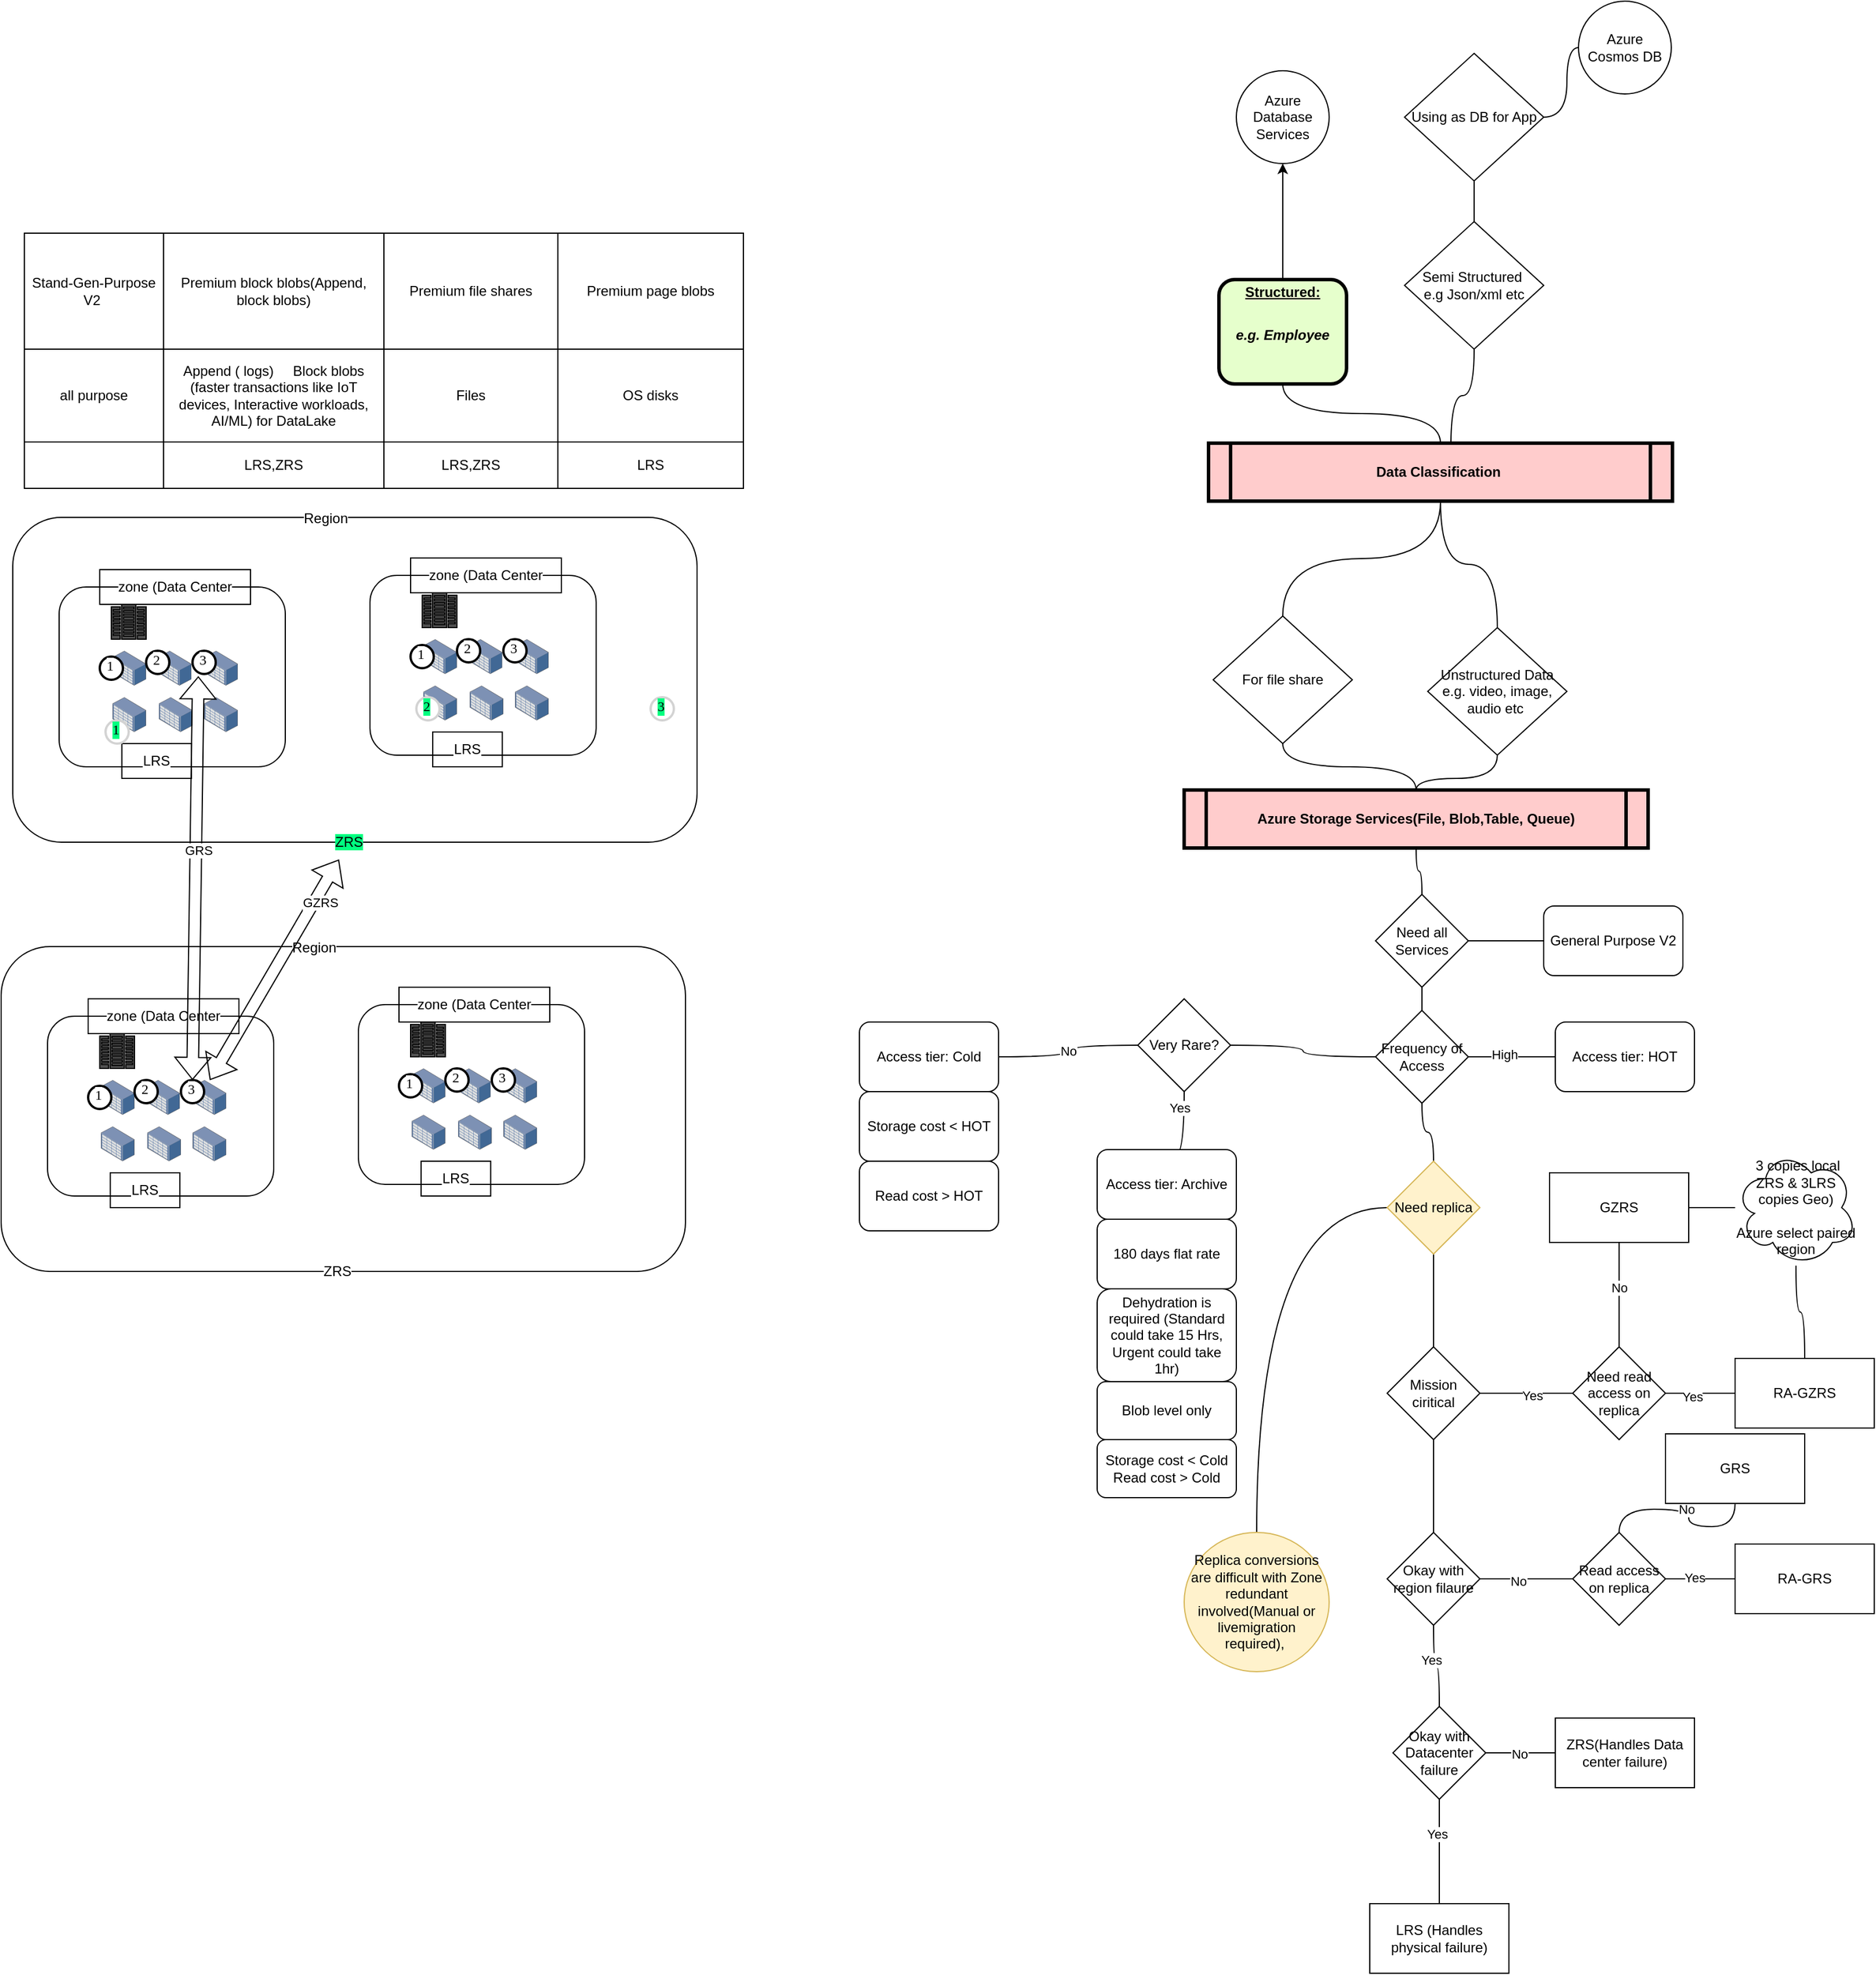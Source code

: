 <mxfile version="15.6.6" type="github">
  <diagram id="YeTUdYXXPMcRXUDbyK64" name="Page-2">
    <mxGraphModel dx="2427" dy="1023" grid="1" gridSize="10" guides="1" tooltips="1" connect="1" arrows="1" fold="1" page="1" pageScale="1" pageWidth="850" pageHeight="1100" math="0" shadow="0">
      <root>
        <mxCell id="nN8oMPatg5mXwB2y5cyt-0" />
        <mxCell id="nN8oMPatg5mXwB2y5cyt-1" parent="nN8oMPatg5mXwB2y5cyt-0" />
        <mxCell id="l7R3jv_P6RAJwrG39Aa6-10" value="" style="edgeStyle=orthogonalEdgeStyle;curved=1;rounded=0;orthogonalLoop=1;jettySize=auto;html=1;endArrow=none;endFill=0;" parent="nN8oMPatg5mXwB2y5cyt-1" source="rxZO3KuN35QzNqF-diJu-0" target="l7R3jv_P6RAJwrG39Aa6-9" edge="1">
          <mxGeometry relative="1" as="geometry" />
        </mxCell>
        <mxCell id="rxZO3KuN35QzNqF-diJu-0" value="Data Classification " style="shape=process;whiteSpace=wrap;align=center;verticalAlign=middle;size=0.048;fontStyle=1;strokeWidth=3;fillColor=#FFCCCC" parent="nN8oMPatg5mXwB2y5cyt-1" vertex="1">
          <mxGeometry x="201.0" y="391" width="400" height="50" as="geometry" />
        </mxCell>
        <mxCell id="l7R3jv_P6RAJwrG39Aa6-1" value="" style="edgeStyle=orthogonalEdgeStyle;rounded=0;orthogonalLoop=1;jettySize=auto;html=1;" parent="nN8oMPatg5mXwB2y5cyt-1" source="sPwm4XJ7TpzpmqWu_z0T-0" target="l7R3jv_P6RAJwrG39Aa6-0" edge="1">
          <mxGeometry relative="1" as="geometry" />
        </mxCell>
        <mxCell id="l7R3jv_P6RAJwrG39Aa6-2" value="" style="edgeStyle=orthogonalEdgeStyle;rounded=0;orthogonalLoop=1;jettySize=auto;html=1;endArrow=none;endFill=0;curved=1;" parent="nN8oMPatg5mXwB2y5cyt-1" source="sPwm4XJ7TpzpmqWu_z0T-0" target="rxZO3KuN35QzNqF-diJu-0" edge="1">
          <mxGeometry relative="1" as="geometry" />
        </mxCell>
        <mxCell id="sPwm4XJ7TpzpmqWu_z0T-0" value="&lt;p style=&quot;margin: 0px ; margin-top: 4px ; text-align: center ; text-decoration: underline&quot;&gt;Structured:&lt;/p&gt;&lt;p style=&quot;margin: 0px ; margin-top: 4px ; text-align: center ; text-decoration: underline&quot;&gt;&lt;br&gt;&lt;/p&gt;&lt;p style=&quot;margin: 4px 0px 0px ; text-align: center&quot;&gt;&lt;i&gt;e.g. Employee&lt;/i&gt;&lt;/p&gt;" style="verticalAlign=middle;align=center;overflow=fill;fontSize=12;fontFamily=Helvetica;html=1;rounded=1;fontStyle=1;strokeWidth=3;fillColor=#E6FFCC" parent="nN8oMPatg5mXwB2y5cyt-1" vertex="1">
          <mxGeometry x="210.0" y="250" width="110" height="90" as="geometry" />
        </mxCell>
        <mxCell id="l7R3jv_P6RAJwrG39Aa6-0" value="Azure Database Services" style="ellipse;whiteSpace=wrap;html=1;aspect=fixed;" parent="nN8oMPatg5mXwB2y5cyt-1" vertex="1">
          <mxGeometry x="225" y="70" width="80" height="80" as="geometry" />
        </mxCell>
        <mxCell id="l7R3jv_P6RAJwrG39Aa6-7" value="" style="edgeStyle=orthogonalEdgeStyle;rounded=0;orthogonalLoop=1;jettySize=auto;html=1;endArrow=none;endFill=0;curved=1;" parent="nN8oMPatg5mXwB2y5cyt-1" source="l7R3jv_P6RAJwrG39Aa6-3" target="l7R3jv_P6RAJwrG39Aa6-5" edge="1">
          <mxGeometry relative="1" as="geometry" />
        </mxCell>
        <mxCell id="l7R3jv_P6RAJwrG39Aa6-3" value="Semi Structured&amp;nbsp;&lt;br&gt;e.g Json/xml etc" style="rhombus;whiteSpace=wrap;html=1;" parent="nN8oMPatg5mXwB2y5cyt-1" vertex="1">
          <mxGeometry x="370" y="200" width="120" height="110" as="geometry" />
        </mxCell>
        <mxCell id="l7R3jv_P6RAJwrG39Aa6-4" value="" style="edgeStyle=orthogonalEdgeStyle;rounded=0;orthogonalLoop=1;jettySize=auto;html=1;endArrow=none;endFill=0;curved=1;" parent="nN8oMPatg5mXwB2y5cyt-1" source="l7R3jv_P6RAJwrG39Aa6-3" edge="1">
          <mxGeometry relative="1" as="geometry">
            <mxPoint x="275" y="350" as="sourcePoint" />
            <mxPoint x="410" y="390" as="targetPoint" />
          </mxGeometry>
        </mxCell>
        <mxCell id="l7R3jv_P6RAJwrG39Aa6-8" value="" style="edgeStyle=orthogonalEdgeStyle;curved=1;rounded=0;orthogonalLoop=1;jettySize=auto;html=1;endArrow=none;endFill=0;" parent="nN8oMPatg5mXwB2y5cyt-1" source="l7R3jv_P6RAJwrG39Aa6-5" target="l7R3jv_P6RAJwrG39Aa6-6" edge="1">
          <mxGeometry relative="1" as="geometry" />
        </mxCell>
        <mxCell id="l7R3jv_P6RAJwrG39Aa6-5" value="Using as DB for App" style="rhombus;whiteSpace=wrap;html=1;" parent="nN8oMPatg5mXwB2y5cyt-1" vertex="1">
          <mxGeometry x="370" y="55" width="120" height="110" as="geometry" />
        </mxCell>
        <mxCell id="l7R3jv_P6RAJwrG39Aa6-6" value="Azure Cosmos DB" style="ellipse;whiteSpace=wrap;html=1;aspect=fixed;" parent="nN8oMPatg5mXwB2y5cyt-1" vertex="1">
          <mxGeometry x="520" y="10" width="80" height="80" as="geometry" />
        </mxCell>
        <mxCell id="l7R3jv_P6RAJwrG39Aa6-14" value="" style="edgeStyle=orthogonalEdgeStyle;curved=1;rounded=0;orthogonalLoop=1;jettySize=auto;html=1;endArrow=none;endFill=0;" parent="nN8oMPatg5mXwB2y5cyt-1" source="l7R3jv_P6RAJwrG39Aa6-9" target="l7R3jv_P6RAJwrG39Aa6-13" edge="1">
          <mxGeometry relative="1" as="geometry" />
        </mxCell>
        <mxCell id="l7R3jv_P6RAJwrG39Aa6-9" value="For file share" style="rhombus;whiteSpace=wrap;html=1;" parent="nN8oMPatg5mXwB2y5cyt-1" vertex="1">
          <mxGeometry x="205" y="540" width="120" height="110" as="geometry" />
        </mxCell>
        <mxCell id="l7R3jv_P6RAJwrG39Aa6-11" value="" style="edgeStyle=orthogonalEdgeStyle;curved=1;rounded=0;orthogonalLoop=1;jettySize=auto;html=1;endArrow=none;endFill=0;exitX=0.5;exitY=1;exitDx=0;exitDy=0;" parent="nN8oMPatg5mXwB2y5cyt-1" source="rxZO3KuN35QzNqF-diJu-0" target="l7R3jv_P6RAJwrG39Aa6-12" edge="1">
          <mxGeometry relative="1" as="geometry">
            <mxPoint x="586" y="451" as="sourcePoint" />
          </mxGeometry>
        </mxCell>
        <mxCell id="l7R3jv_P6RAJwrG39Aa6-15" value="" style="edgeStyle=orthogonalEdgeStyle;curved=1;rounded=0;orthogonalLoop=1;jettySize=auto;html=1;endArrow=none;endFill=0;" parent="nN8oMPatg5mXwB2y5cyt-1" source="l7R3jv_P6RAJwrG39Aa6-12" target="l7R3jv_P6RAJwrG39Aa6-13" edge="1">
          <mxGeometry relative="1" as="geometry" />
        </mxCell>
        <mxCell id="l7R3jv_P6RAJwrG39Aa6-12" value="Unstructured Data&lt;br&gt;e.g. video, image, audio etc&amp;nbsp;" style="rhombus;whiteSpace=wrap;html=1;" parent="nN8oMPatg5mXwB2y5cyt-1" vertex="1">
          <mxGeometry x="390" y="550" width="120" height="110" as="geometry" />
        </mxCell>
        <mxCell id="l7R3jv_P6RAJwrG39Aa6-35" value="" style="edgeStyle=orthogonalEdgeStyle;curved=1;rounded=0;orthogonalLoop=1;jettySize=auto;html=1;endArrow=none;endFill=0;" parent="nN8oMPatg5mXwB2y5cyt-1" source="l7R3jv_P6RAJwrG39Aa6-13" target="l7R3jv_P6RAJwrG39Aa6-16" edge="1">
          <mxGeometry relative="1" as="geometry" />
        </mxCell>
        <mxCell id="l7R3jv_P6RAJwrG39Aa6-13" value="Azure Storage Services(File, Blob,Table, Queue)" style="shape=process;whiteSpace=wrap;align=center;verticalAlign=middle;size=0.048;fontStyle=1;strokeWidth=3;fillColor=#FFCCCC" parent="nN8oMPatg5mXwB2y5cyt-1" vertex="1">
          <mxGeometry x="180.0" y="690" width="400" height="50" as="geometry" />
        </mxCell>
        <mxCell id="l7R3jv_P6RAJwrG39Aa6-36" value="" style="edgeStyle=orthogonalEdgeStyle;curved=1;rounded=0;orthogonalLoop=1;jettySize=auto;html=1;endArrow=none;endFill=0;" parent="nN8oMPatg5mXwB2y5cyt-1" source="l7R3jv_P6RAJwrG39Aa6-16" target="l7R3jv_P6RAJwrG39Aa6-17" edge="1">
          <mxGeometry relative="1" as="geometry" />
        </mxCell>
        <mxCell id="l7R3jv_P6RAJwrG39Aa6-17" value="General Purpose V2" style="rounded=1;whiteSpace=wrap;html=1;" parent="nN8oMPatg5mXwB2y5cyt-1" vertex="1">
          <mxGeometry x="490" y="790" width="120" height="60" as="geometry" />
        </mxCell>
        <mxCell id="l7R3jv_P6RAJwrG39Aa6-18" value="Access tier: HOT" style="rounded=1;whiteSpace=wrap;html=1;" parent="nN8oMPatg5mXwB2y5cyt-1" vertex="1">
          <mxGeometry x="500" y="890" width="120" height="60" as="geometry" />
        </mxCell>
        <mxCell id="l7R3jv_P6RAJwrG39Aa6-30" value="" style="edgeStyle=orthogonalEdgeStyle;curved=1;rounded=0;orthogonalLoop=1;jettySize=auto;html=1;endArrow=none;endFill=0;" parent="nN8oMPatg5mXwB2y5cyt-1" source="l7R3jv_P6RAJwrG39Aa6-19" target="l7R3jv_P6RAJwrG39Aa6-18" edge="1">
          <mxGeometry relative="1" as="geometry" />
        </mxCell>
        <mxCell id="l7R3jv_P6RAJwrG39Aa6-31" value="High" style="edgeLabel;html=1;align=center;verticalAlign=middle;resizable=0;points=[];" parent="l7R3jv_P6RAJwrG39Aa6-30" vertex="1" connectable="0">
          <mxGeometry x="-0.178" y="2" relative="1" as="geometry">
            <mxPoint as="offset" />
          </mxGeometry>
        </mxCell>
        <mxCell id="l7R3jv_P6RAJwrG39Aa6-37" value="" style="edgeStyle=orthogonalEdgeStyle;curved=1;rounded=0;orthogonalLoop=1;jettySize=auto;html=1;endArrow=none;endFill=0;" parent="nN8oMPatg5mXwB2y5cyt-1" source="l7R3jv_P6RAJwrG39Aa6-19" target="l7R3jv_P6RAJwrG39Aa6-21" edge="1">
          <mxGeometry relative="1" as="geometry">
            <mxPoint x="265" y="920" as="targetPoint" />
          </mxGeometry>
        </mxCell>
        <mxCell id="l7R3jv_P6RAJwrG39Aa6-57" value="" style="edgeStyle=orthogonalEdgeStyle;curved=1;rounded=0;orthogonalLoop=1;jettySize=auto;html=1;endArrow=none;endFill=0;" parent="nN8oMPatg5mXwB2y5cyt-1" source="l7R3jv_P6RAJwrG39Aa6-19" target="l7R3jv_P6RAJwrG39Aa6-38" edge="1">
          <mxGeometry relative="1" as="geometry" />
        </mxCell>
        <mxCell id="l7R3jv_P6RAJwrG39Aa6-19" value="Frequency of Access" style="rhombus;whiteSpace=wrap;html=1;" parent="nN8oMPatg5mXwB2y5cyt-1" vertex="1">
          <mxGeometry x="345" y="880" width="80" height="80" as="geometry" />
        </mxCell>
        <mxCell id="l7R3jv_P6RAJwrG39Aa6-27" value="" style="edgeStyle=orthogonalEdgeStyle;curved=1;rounded=0;orthogonalLoop=1;jettySize=auto;html=1;endArrow=none;endFill=0;" parent="nN8oMPatg5mXwB2y5cyt-1" source="l7R3jv_P6RAJwrG39Aa6-21" target="l7R3jv_P6RAJwrG39Aa6-24" edge="1">
          <mxGeometry relative="1" as="geometry" />
        </mxCell>
        <mxCell id="l7R3jv_P6RAJwrG39Aa6-28" value="Yes" style="edgeLabel;html=1;align=center;verticalAlign=middle;resizable=0;points=[];" parent="l7R3jv_P6RAJwrG39Aa6-27" vertex="1" connectable="0">
          <mxGeometry x="-0.775" y="-4" relative="1" as="geometry">
            <mxPoint as="offset" />
          </mxGeometry>
        </mxCell>
        <mxCell id="l7R3jv_P6RAJwrG39Aa6-29" value="No" style="edgeStyle=orthogonalEdgeStyle;curved=1;rounded=0;orthogonalLoop=1;jettySize=auto;html=1;endArrow=none;endFill=0;" parent="nN8oMPatg5mXwB2y5cyt-1" source="l7R3jv_P6RAJwrG39Aa6-21" target="l7R3jv_P6RAJwrG39Aa6-23" edge="1">
          <mxGeometry relative="1" as="geometry" />
        </mxCell>
        <mxCell id="l7R3jv_P6RAJwrG39Aa6-21" value="Very Rare?" style="rhombus;whiteSpace=wrap;html=1;" parent="nN8oMPatg5mXwB2y5cyt-1" vertex="1">
          <mxGeometry x="140" y="870" width="80" height="80" as="geometry" />
        </mxCell>
        <mxCell id="l7R3jv_P6RAJwrG39Aa6-22" value="Access tier: Archive" style="rounded=1;whiteSpace=wrap;html=1;" parent="nN8oMPatg5mXwB2y5cyt-1" vertex="1">
          <mxGeometry x="105" y="1000" width="120" height="60" as="geometry" />
        </mxCell>
        <mxCell id="l7R3jv_P6RAJwrG39Aa6-23" value="Access tier: Cold" style="rounded=1;whiteSpace=wrap;html=1;" parent="nN8oMPatg5mXwB2y5cyt-1" vertex="1">
          <mxGeometry x="-100" y="890" width="120" height="60" as="geometry" />
        </mxCell>
        <mxCell id="l7R3jv_P6RAJwrG39Aa6-24" value="180 days flat rate" style="rounded=1;whiteSpace=wrap;html=1;" parent="nN8oMPatg5mXwB2y5cyt-1" vertex="1">
          <mxGeometry x="105" y="1060" width="120" height="60" as="geometry" />
        </mxCell>
        <mxCell id="l7R3jv_P6RAJwrG39Aa6-25" value="Dehydration is required (Standard could take 15 Hrs, Urgent could take 1hr)" style="rounded=1;whiteSpace=wrap;html=1;" parent="nN8oMPatg5mXwB2y5cyt-1" vertex="1">
          <mxGeometry x="105" y="1120" width="120" height="80" as="geometry" />
        </mxCell>
        <mxCell id="l7R3jv_P6RAJwrG39Aa6-26" value="Blob level only" style="rounded=1;whiteSpace=wrap;html=1;" parent="nN8oMPatg5mXwB2y5cyt-1" vertex="1">
          <mxGeometry x="105" y="1200" width="120" height="50" as="geometry" />
        </mxCell>
        <mxCell id="l7R3jv_P6RAJwrG39Aa6-32" value="Storage cost &amp;lt; HOT" style="rounded=1;whiteSpace=wrap;html=1;" parent="nN8oMPatg5mXwB2y5cyt-1" vertex="1">
          <mxGeometry x="-100" y="950" width="120" height="60" as="geometry" />
        </mxCell>
        <mxCell id="l7R3jv_P6RAJwrG39Aa6-33" value="Read cost &amp;gt; HOT" style="rounded=1;whiteSpace=wrap;html=1;" parent="nN8oMPatg5mXwB2y5cyt-1" vertex="1">
          <mxGeometry x="-100" y="1010" width="120" height="60" as="geometry" />
        </mxCell>
        <mxCell id="l7R3jv_P6RAJwrG39Aa6-34" value="Storage cost &amp;lt; Cold&lt;br&gt;Read cost &amp;gt; Cold" style="rounded=1;whiteSpace=wrap;html=1;" parent="nN8oMPatg5mXwB2y5cyt-1" vertex="1">
          <mxGeometry x="105" y="1250" width="120" height="50" as="geometry" />
        </mxCell>
        <mxCell id="l7R3jv_P6RAJwrG39Aa6-40" value="" style="edgeStyle=orthogonalEdgeStyle;curved=1;rounded=0;orthogonalLoop=1;jettySize=auto;html=1;endArrow=none;endFill=0;" parent="nN8oMPatg5mXwB2y5cyt-1" source="l7R3jv_P6RAJwrG39Aa6-38" target="l7R3jv_P6RAJwrG39Aa6-39" edge="1">
          <mxGeometry relative="1" as="geometry" />
        </mxCell>
        <mxCell id="l7R3jv_P6RAJwrG39Aa6-88" value="" style="edgeStyle=orthogonalEdgeStyle;curved=1;rounded=0;orthogonalLoop=1;jettySize=auto;html=1;endArrow=none;endFill=0;" parent="nN8oMPatg5mXwB2y5cyt-1" source="l7R3jv_P6RAJwrG39Aa6-38" target="l7R3jv_P6RAJwrG39Aa6-87" edge="1">
          <mxGeometry relative="1" as="geometry" />
        </mxCell>
        <mxCell id="l7R3jv_P6RAJwrG39Aa6-38" value="Need replica" style="rhombus;whiteSpace=wrap;html=1;fillColor=#fff2cc;strokeColor=#d6b656;" parent="nN8oMPatg5mXwB2y5cyt-1" vertex="1">
          <mxGeometry x="355" y="1010" width="80" height="80" as="geometry" />
        </mxCell>
        <mxCell id="l7R3jv_P6RAJwrG39Aa6-45" value="" style="edgeStyle=orthogonalEdgeStyle;curved=1;rounded=0;orthogonalLoop=1;jettySize=auto;html=1;endArrow=none;endFill=0;" parent="nN8oMPatg5mXwB2y5cyt-1" source="l7R3jv_P6RAJwrG39Aa6-39" target="l7R3jv_P6RAJwrG39Aa6-44" edge="1">
          <mxGeometry relative="1" as="geometry" />
        </mxCell>
        <mxCell id="l7R3jv_P6RAJwrG39Aa6-66" value="Yes" style="edgeLabel;html=1;align=center;verticalAlign=middle;resizable=0;points=[];" parent="l7R3jv_P6RAJwrG39Aa6-45" vertex="1" connectable="0">
          <mxGeometry x="0.109" y="-2" relative="1" as="geometry">
            <mxPoint as="offset" />
          </mxGeometry>
        </mxCell>
        <mxCell id="l7R3jv_P6RAJwrG39Aa6-68" value="" style="edgeStyle=orthogonalEdgeStyle;curved=1;rounded=0;orthogonalLoop=1;jettySize=auto;html=1;endArrow=none;endFill=0;" parent="nN8oMPatg5mXwB2y5cyt-1" source="l7R3jv_P6RAJwrG39Aa6-39" target="l7R3jv_P6RAJwrG39Aa6-67" edge="1">
          <mxGeometry relative="1" as="geometry" />
        </mxCell>
        <mxCell id="l7R3jv_P6RAJwrG39Aa6-39" value="Mission ciritical" style="rhombus;whiteSpace=wrap;html=1;" parent="nN8oMPatg5mXwB2y5cyt-1" vertex="1">
          <mxGeometry x="355" y="1170" width="80" height="80" as="geometry" />
        </mxCell>
        <mxCell id="l7R3jv_P6RAJwrG39Aa6-47" value="" style="edgeStyle=orthogonalEdgeStyle;curved=1;rounded=0;orthogonalLoop=1;jettySize=auto;html=1;endArrow=none;endFill=0;" parent="nN8oMPatg5mXwB2y5cyt-1" source="l7R3jv_P6RAJwrG39Aa6-44" target="l7R3jv_P6RAJwrG39Aa6-46" edge="1">
          <mxGeometry relative="1" as="geometry" />
        </mxCell>
        <mxCell id="l7R3jv_P6RAJwrG39Aa6-50" value="Yes" style="edgeLabel;html=1;align=center;verticalAlign=middle;resizable=0;points=[];" parent="l7R3jv_P6RAJwrG39Aa6-47" vertex="1" connectable="0">
          <mxGeometry x="-0.228" y="-3" relative="1" as="geometry">
            <mxPoint as="offset" />
          </mxGeometry>
        </mxCell>
        <mxCell id="l7R3jv_P6RAJwrG39Aa6-49" value="" style="edgeStyle=orthogonalEdgeStyle;curved=1;rounded=0;orthogonalLoop=1;jettySize=auto;html=1;endArrow=none;endFill=0;" parent="nN8oMPatg5mXwB2y5cyt-1" source="l7R3jv_P6RAJwrG39Aa6-44" target="l7R3jv_P6RAJwrG39Aa6-48" edge="1">
          <mxGeometry relative="1" as="geometry" />
        </mxCell>
        <mxCell id="l7R3jv_P6RAJwrG39Aa6-51" value="No" style="edgeLabel;html=1;align=center;verticalAlign=middle;resizable=0;points=[];" parent="l7R3jv_P6RAJwrG39Aa6-49" vertex="1" connectable="0">
          <mxGeometry x="0.163" relative="1" as="geometry">
            <mxPoint y="1" as="offset" />
          </mxGeometry>
        </mxCell>
        <mxCell id="l7R3jv_P6RAJwrG39Aa6-44" value="Need read access on replica" style="rhombus;whiteSpace=wrap;html=1;" parent="nN8oMPatg5mXwB2y5cyt-1" vertex="1">
          <mxGeometry x="515" y="1170" width="80" height="80" as="geometry" />
        </mxCell>
        <mxCell id="l7R3jv_P6RAJwrG39Aa6-54" value="" style="edgeStyle=orthogonalEdgeStyle;curved=1;rounded=0;orthogonalLoop=1;jettySize=auto;html=1;endArrow=none;endFill=0;" parent="nN8oMPatg5mXwB2y5cyt-1" source="l7R3jv_P6RAJwrG39Aa6-46" target="l7R3jv_P6RAJwrG39Aa6-52" edge="1">
          <mxGeometry relative="1" as="geometry" />
        </mxCell>
        <mxCell id="l7R3jv_P6RAJwrG39Aa6-46" value="RA-GZRS" style="whiteSpace=wrap;html=1;" parent="nN8oMPatg5mXwB2y5cyt-1" vertex="1">
          <mxGeometry x="655" y="1180" width="120" height="60" as="geometry" />
        </mxCell>
        <mxCell id="l7R3jv_P6RAJwrG39Aa6-53" value="" style="edgeStyle=orthogonalEdgeStyle;curved=1;rounded=0;orthogonalLoop=1;jettySize=auto;html=1;endArrow=none;endFill=0;" parent="nN8oMPatg5mXwB2y5cyt-1" source="l7R3jv_P6RAJwrG39Aa6-48" target="l7R3jv_P6RAJwrG39Aa6-52" edge="1">
          <mxGeometry relative="1" as="geometry" />
        </mxCell>
        <mxCell id="l7R3jv_P6RAJwrG39Aa6-48" value="GZRS" style="whiteSpace=wrap;html=1;" parent="nN8oMPatg5mXwB2y5cyt-1" vertex="1">
          <mxGeometry x="495" y="1020" width="120" height="60" as="geometry" />
        </mxCell>
        <mxCell id="l7R3jv_P6RAJwrG39Aa6-52" value="&lt;span&gt;&amp;nbsp;3 copies local ZRS &amp;amp; 3LRS copies Geo)&lt;br&gt;&lt;br&gt;Azure select paired region&lt;br&gt;&lt;/span&gt;" style="ellipse;shape=cloud;whiteSpace=wrap;html=1;" parent="nN8oMPatg5mXwB2y5cyt-1" vertex="1">
          <mxGeometry x="655" y="1000" width="105" height="100" as="geometry" />
        </mxCell>
        <mxCell id="l7R3jv_P6RAJwrG39Aa6-58" value="" style="edgeStyle=orthogonalEdgeStyle;curved=1;rounded=0;orthogonalLoop=1;jettySize=auto;html=1;endArrow=none;endFill=0;" parent="nN8oMPatg5mXwB2y5cyt-1" source="l7R3jv_P6RAJwrG39Aa6-16" target="l7R3jv_P6RAJwrG39Aa6-19" edge="1">
          <mxGeometry relative="1" as="geometry">
            <mxPoint x="265" y="820" as="targetPoint" />
          </mxGeometry>
        </mxCell>
        <mxCell id="l7R3jv_P6RAJwrG39Aa6-16" value="Need all Services" style="rhombus;whiteSpace=wrap;html=1;" parent="nN8oMPatg5mXwB2y5cyt-1" vertex="1">
          <mxGeometry x="345" y="780" width="80" height="80" as="geometry" />
        </mxCell>
        <mxCell id="l7R3jv_P6RAJwrG39Aa6-62" value="" style="edgeStyle=orthogonalEdgeStyle;curved=1;rounded=0;orthogonalLoop=1;jettySize=auto;html=1;endArrow=none;endFill=0;" parent="nN8oMPatg5mXwB2y5cyt-1" source="l7R3jv_P6RAJwrG39Aa6-59" target="l7R3jv_P6RAJwrG39Aa6-61" edge="1">
          <mxGeometry relative="1" as="geometry" />
        </mxCell>
        <mxCell id="l7R3jv_P6RAJwrG39Aa6-63" value="No" style="edgeLabel;html=1;align=center;verticalAlign=middle;resizable=0;points=[];" parent="l7R3jv_P6RAJwrG39Aa6-62" vertex="1" connectable="0">
          <mxGeometry x="-0.031" y="-1" relative="1" as="geometry">
            <mxPoint as="offset" />
          </mxGeometry>
        </mxCell>
        <mxCell id="l7R3jv_P6RAJwrG39Aa6-65" value="" style="edgeStyle=orthogonalEdgeStyle;curved=1;rounded=0;orthogonalLoop=1;jettySize=auto;html=1;endArrow=none;endFill=0;" parent="nN8oMPatg5mXwB2y5cyt-1" source="l7R3jv_P6RAJwrG39Aa6-59" target="l7R3jv_P6RAJwrG39Aa6-64" edge="1">
          <mxGeometry relative="1" as="geometry" />
        </mxCell>
        <mxCell id="l7R3jv_P6RAJwrG39Aa6-85" value="Yes" style="edgeLabel;html=1;align=center;verticalAlign=middle;resizable=0;points=[];" parent="l7R3jv_P6RAJwrG39Aa6-65" vertex="1" connectable="0">
          <mxGeometry x="-0.346" y="-2" relative="1" as="geometry">
            <mxPoint as="offset" />
          </mxGeometry>
        </mxCell>
        <mxCell id="l7R3jv_P6RAJwrG39Aa6-59" value="Okay with Datacenter failure" style="rhombus;whiteSpace=wrap;html=1;" parent="nN8oMPatg5mXwB2y5cyt-1" vertex="1">
          <mxGeometry x="360" y="1480" width="80" height="80" as="geometry" />
        </mxCell>
        <mxCell id="l7R3jv_P6RAJwrG39Aa6-61" value="ZRS(Handles Data center failure)" style="whiteSpace=wrap;html=1;" parent="nN8oMPatg5mXwB2y5cyt-1" vertex="1">
          <mxGeometry x="500" y="1490" width="120" height="60" as="geometry" />
        </mxCell>
        <mxCell id="l7R3jv_P6RAJwrG39Aa6-64" value="LRS (Handles physical failure)" style="whiteSpace=wrap;html=1;" parent="nN8oMPatg5mXwB2y5cyt-1" vertex="1">
          <mxGeometry x="340" y="1650" width="120" height="60" as="geometry" />
        </mxCell>
        <mxCell id="l7R3jv_P6RAJwrG39Aa6-75" value="" style="edgeStyle=orthogonalEdgeStyle;curved=1;rounded=0;orthogonalLoop=1;jettySize=auto;html=1;endArrow=none;endFill=0;" parent="nN8oMPatg5mXwB2y5cyt-1" source="l7R3jv_P6RAJwrG39Aa6-67" target="l7R3jv_P6RAJwrG39Aa6-74" edge="1">
          <mxGeometry relative="1" as="geometry" />
        </mxCell>
        <mxCell id="l7R3jv_P6RAJwrG39Aa6-79" value="No" style="edgeLabel;html=1;align=center;verticalAlign=middle;resizable=0;points=[];" parent="l7R3jv_P6RAJwrG39Aa6-75" vertex="1" connectable="0">
          <mxGeometry x="-0.185" y="-2" relative="1" as="geometry">
            <mxPoint as="offset" />
          </mxGeometry>
        </mxCell>
        <mxCell id="l7R3jv_P6RAJwrG39Aa6-83" value="" style="edgeStyle=orthogonalEdgeStyle;curved=1;rounded=0;orthogonalLoop=1;jettySize=auto;html=1;endArrow=none;endFill=0;" parent="nN8oMPatg5mXwB2y5cyt-1" source="l7R3jv_P6RAJwrG39Aa6-67" target="l7R3jv_P6RAJwrG39Aa6-59" edge="1">
          <mxGeometry relative="1" as="geometry" />
        </mxCell>
        <mxCell id="l7R3jv_P6RAJwrG39Aa6-84" value="Yes" style="edgeLabel;html=1;align=center;verticalAlign=middle;resizable=0;points=[];" parent="l7R3jv_P6RAJwrG39Aa6-83" vertex="1" connectable="0">
          <mxGeometry x="-0.17" y="-2" relative="1" as="geometry">
            <mxPoint y="-1" as="offset" />
          </mxGeometry>
        </mxCell>
        <mxCell id="l7R3jv_P6RAJwrG39Aa6-67" value="Okay with region filaure" style="rhombus;whiteSpace=wrap;html=1;" parent="nN8oMPatg5mXwB2y5cyt-1" vertex="1">
          <mxGeometry x="355" y="1330" width="80" height="80" as="geometry" />
        </mxCell>
        <mxCell id="l7R3jv_P6RAJwrG39Aa6-77" value="" style="edgeStyle=orthogonalEdgeStyle;curved=1;rounded=0;orthogonalLoop=1;jettySize=auto;html=1;endArrow=none;endFill=0;" parent="nN8oMPatg5mXwB2y5cyt-1" source="l7R3jv_P6RAJwrG39Aa6-74" target="l7R3jv_P6RAJwrG39Aa6-76" edge="1">
          <mxGeometry relative="1" as="geometry" />
        </mxCell>
        <mxCell id="l7R3jv_P6RAJwrG39Aa6-78" value="Yes" style="edgeLabel;html=1;align=center;verticalAlign=middle;resizable=0;points=[];" parent="l7R3jv_P6RAJwrG39Aa6-77" vertex="1" connectable="0">
          <mxGeometry x="-0.188" y="1" relative="1" as="geometry">
            <mxPoint as="offset" />
          </mxGeometry>
        </mxCell>
        <mxCell id="l7R3jv_P6RAJwrG39Aa6-82" value="No" style="edgeStyle=orthogonalEdgeStyle;curved=1;rounded=0;orthogonalLoop=1;jettySize=auto;html=1;endArrow=none;endFill=0;" parent="nN8oMPatg5mXwB2y5cyt-1" source="l7R3jv_P6RAJwrG39Aa6-74" target="l7R3jv_P6RAJwrG39Aa6-81" edge="1">
          <mxGeometry relative="1" as="geometry" />
        </mxCell>
        <mxCell id="l7R3jv_P6RAJwrG39Aa6-74" value="Read access on replica" style="rhombus;whiteSpace=wrap;html=1;" parent="nN8oMPatg5mXwB2y5cyt-1" vertex="1">
          <mxGeometry x="515" y="1330" width="80" height="80" as="geometry" />
        </mxCell>
        <mxCell id="l7R3jv_P6RAJwrG39Aa6-76" value="RA-GRS" style="whiteSpace=wrap;html=1;" parent="nN8oMPatg5mXwB2y5cyt-1" vertex="1">
          <mxGeometry x="655" y="1340" width="120" height="60" as="geometry" />
        </mxCell>
        <mxCell id="l7R3jv_P6RAJwrG39Aa6-81" value="GRS" style="whiteSpace=wrap;html=1;" parent="nN8oMPatg5mXwB2y5cyt-1" vertex="1">
          <mxGeometry x="595" y="1245" width="120" height="60" as="geometry" />
        </mxCell>
        <mxCell id="l7R3jv_P6RAJwrG39Aa6-87" value="Replica conversions are difficult with Zone redundant involved(Manual or livemigration required),&amp;nbsp;" style="ellipse;whiteSpace=wrap;html=1;strokeColor=#d6b656;fillColor=#fff2cc;" parent="nN8oMPatg5mXwB2y5cyt-1" vertex="1">
          <mxGeometry x="180" y="1330" width="125" height="120" as="geometry" />
        </mxCell>
        <mxCell id="APR55QElSgkhfLsezV5K-0" value="" style="shape=table;startSize=0;container=1;collapsible=0;childLayout=tableLayout;fillColor=default;strokeColor=default;fontColor=default;" vertex="1" parent="nN8oMPatg5mXwB2y5cyt-1">
          <mxGeometry x="-820" y="210" width="620" height="220" as="geometry" />
        </mxCell>
        <mxCell id="APR55QElSgkhfLsezV5K-1" value="" style="shape=partialRectangle;collapsible=0;dropTarget=0;pointerEvents=0;fillColor=none;top=0;left=0;bottom=0;right=0;points=[[0,0.5],[1,0.5]];portConstraint=eastwest;strokeColor=default;fontColor=default;" vertex="1" parent="APR55QElSgkhfLsezV5K-0">
          <mxGeometry width="620" height="100" as="geometry" />
        </mxCell>
        <mxCell id="APR55QElSgkhfLsezV5K-2" value="Stand-Gen-Purpose V2&lt;span style=&quot;white-space: pre&quot;&gt;	&lt;/span&gt;" style="shape=partialRectangle;html=1;whiteSpace=wrap;connectable=0;overflow=hidden;fillColor=none;top=0;left=0;bottom=0;right=0;pointerEvents=1;" vertex="1" parent="APR55QElSgkhfLsezV5K-1">
          <mxGeometry width="120" height="100" as="geometry">
            <mxRectangle width="120" height="100" as="alternateBounds" />
          </mxGeometry>
        </mxCell>
        <mxCell id="APR55QElSgkhfLsezV5K-3" value="Premium block blobs(Append, block blobs)" style="shape=partialRectangle;html=1;whiteSpace=wrap;connectable=0;overflow=hidden;fillColor=none;top=0;left=0;bottom=0;right=0;pointerEvents=1;strokeColor=default;fontColor=default;" vertex="1" parent="APR55QElSgkhfLsezV5K-1">
          <mxGeometry x="120" width="190" height="100" as="geometry">
            <mxRectangle width="190" height="100" as="alternateBounds" />
          </mxGeometry>
        </mxCell>
        <mxCell id="APR55QElSgkhfLsezV5K-4" value="Premium file shares" style="shape=partialRectangle;html=1;whiteSpace=wrap;connectable=0;overflow=hidden;fillColor=none;top=0;left=0;bottom=0;right=0;pointerEvents=1;" vertex="1" parent="APR55QElSgkhfLsezV5K-1">
          <mxGeometry x="310" width="150" height="100" as="geometry">
            <mxRectangle width="150" height="100" as="alternateBounds" />
          </mxGeometry>
        </mxCell>
        <mxCell id="APR55QElSgkhfLsezV5K-5" value="Premium page blobs" style="shape=partialRectangle;html=1;whiteSpace=wrap;connectable=0;overflow=hidden;fillColor=none;top=0;left=0;bottom=0;right=0;pointerEvents=1;" vertex="1" parent="APR55QElSgkhfLsezV5K-1">
          <mxGeometry x="460" width="160" height="100" as="geometry">
            <mxRectangle width="160" height="100" as="alternateBounds" />
          </mxGeometry>
        </mxCell>
        <mxCell id="APR55QElSgkhfLsezV5K-6" value="" style="shape=partialRectangle;collapsible=0;dropTarget=0;pointerEvents=0;fillColor=none;top=0;left=0;bottom=0;right=0;points=[[0,0.5],[1,0.5]];portConstraint=eastwest;" vertex="1" parent="APR55QElSgkhfLsezV5K-0">
          <mxGeometry y="100" width="620" height="80" as="geometry" />
        </mxCell>
        <mxCell id="APR55QElSgkhfLsezV5K-7" value="all purpose" style="shape=partialRectangle;html=1;whiteSpace=wrap;connectable=0;overflow=hidden;fillColor=none;top=0;left=0;bottom=0;right=0;pointerEvents=1;strokeColor=default;fontColor=default;" vertex="1" parent="APR55QElSgkhfLsezV5K-6">
          <mxGeometry width="120" height="80" as="geometry">
            <mxRectangle width="120" height="80" as="alternateBounds" />
          </mxGeometry>
        </mxCell>
        <mxCell id="APR55QElSgkhfLsezV5K-8" value="Append ( logs)&amp;nbsp; &amp;nbsp; &amp;nbsp;Block blobs (faster transactions like IoT devices, Interactive workloads, AI/ML) for DataLake" style="shape=partialRectangle;html=1;whiteSpace=wrap;connectable=0;overflow=hidden;fillColor=none;top=0;left=0;bottom=0;right=0;pointerEvents=1;strokeColor=default;fontColor=default;" vertex="1" parent="APR55QElSgkhfLsezV5K-6">
          <mxGeometry x="120" width="190" height="80" as="geometry">
            <mxRectangle width="190" height="80" as="alternateBounds" />
          </mxGeometry>
        </mxCell>
        <mxCell id="APR55QElSgkhfLsezV5K-9" value="Files" style="shape=partialRectangle;html=1;whiteSpace=wrap;connectable=0;overflow=hidden;fillColor=none;top=0;left=0;bottom=0;right=0;pointerEvents=1;strokeColor=default;fontColor=default;" vertex="1" parent="APR55QElSgkhfLsezV5K-6">
          <mxGeometry x="310" width="150" height="80" as="geometry">
            <mxRectangle width="150" height="80" as="alternateBounds" />
          </mxGeometry>
        </mxCell>
        <mxCell id="APR55QElSgkhfLsezV5K-10" value="OS disks" style="shape=partialRectangle;html=1;whiteSpace=wrap;connectable=0;overflow=hidden;fillColor=none;top=0;left=0;bottom=0;right=0;pointerEvents=1;strokeColor=default;fontColor=default;" vertex="1" parent="APR55QElSgkhfLsezV5K-6">
          <mxGeometry x="460" width="160" height="80" as="geometry">
            <mxRectangle width="160" height="80" as="alternateBounds" />
          </mxGeometry>
        </mxCell>
        <mxCell id="APR55QElSgkhfLsezV5K-11" style="shape=partialRectangle;collapsible=0;dropTarget=0;pointerEvents=0;fillColor=none;top=0;left=0;bottom=0;right=0;points=[[0,0.5],[1,0.5]];portConstraint=eastwest;" vertex="1" parent="APR55QElSgkhfLsezV5K-0">
          <mxGeometry y="180" width="620" height="40" as="geometry" />
        </mxCell>
        <mxCell id="APR55QElSgkhfLsezV5K-12" style="shape=partialRectangle;html=1;whiteSpace=wrap;connectable=0;overflow=hidden;fillColor=none;top=0;left=0;bottom=0;right=0;pointerEvents=1;" vertex="1" parent="APR55QElSgkhfLsezV5K-11">
          <mxGeometry width="120" height="40" as="geometry">
            <mxRectangle width="120" height="40" as="alternateBounds" />
          </mxGeometry>
        </mxCell>
        <mxCell id="APR55QElSgkhfLsezV5K-13" value="LRS,ZRS" style="shape=partialRectangle;html=1;whiteSpace=wrap;connectable=0;overflow=hidden;fillColor=none;top=0;left=0;bottom=0;right=0;pointerEvents=1;strokeColor=default;fontColor=default;" vertex="1" parent="APR55QElSgkhfLsezV5K-11">
          <mxGeometry x="120" width="190" height="40" as="geometry">
            <mxRectangle width="190" height="40" as="alternateBounds" />
          </mxGeometry>
        </mxCell>
        <mxCell id="APR55QElSgkhfLsezV5K-14" value="LRS,ZRS" style="shape=partialRectangle;html=1;whiteSpace=wrap;connectable=0;overflow=hidden;fillColor=none;top=0;left=0;bottom=0;right=0;pointerEvents=1;strokeColor=default;fontColor=default;" vertex="1" parent="APR55QElSgkhfLsezV5K-11">
          <mxGeometry x="310" width="150" height="40" as="geometry">
            <mxRectangle width="150" height="40" as="alternateBounds" />
          </mxGeometry>
        </mxCell>
        <mxCell id="APR55QElSgkhfLsezV5K-15" value="LRS" style="shape=partialRectangle;html=1;whiteSpace=wrap;connectable=0;overflow=hidden;fillColor=none;top=0;left=0;bottom=0;right=0;pointerEvents=1;" vertex="1" parent="APR55QElSgkhfLsezV5K-11">
          <mxGeometry x="460" width="160" height="40" as="geometry">
            <mxRectangle width="160" height="40" as="alternateBounds" />
          </mxGeometry>
        </mxCell>
        <mxCell id="APR55QElSgkhfLsezV5K-84" value="" style="group;fontColor=default;" vertex="1" connectable="0" parent="nN8oMPatg5mXwB2y5cyt-1">
          <mxGeometry x="-830" y="441" width="590" height="309" as="geometry" />
        </mxCell>
        <mxCell id="APR55QElSgkhfLsezV5K-48" value="" style="group;fontColor=default;" vertex="1" connectable="0" parent="APR55QElSgkhfLsezV5K-84">
          <mxGeometry y="14" width="590" height="295" as="geometry" />
        </mxCell>
        <mxCell id="APR55QElSgkhfLsezV5K-44" value="" style="rounded=1;whiteSpace=wrap;html=1;labelBackgroundColor=default;fontColor=default;strokeColor=default;fillColor=default;" vertex="1" parent="APR55QElSgkhfLsezV5K-48">
          <mxGeometry width="590" height="280" as="geometry" />
        </mxCell>
        <mxCell id="APR55QElSgkhfLsezV5K-29" value="" style="group;fontColor=default;" vertex="1" connectable="0" parent="APR55QElSgkhfLsezV5K-48">
          <mxGeometry x="40" y="45" width="195" height="200" as="geometry" />
        </mxCell>
        <mxCell id="APR55QElSgkhfLsezV5K-23" value="" style="rounded=1;whiteSpace=wrap;html=1;labelBackgroundColor=default;fontColor=default;strokeColor=default;fillColor=default;" vertex="1" parent="APR55QElSgkhfLsezV5K-29">
          <mxGeometry y="15" width="195" height="155" as="geometry" />
        </mxCell>
        <mxCell id="APR55QElSgkhfLsezV5K-16" value="" style="sketch=0;pointerEvents=1;shadow=0;dashed=0;html=1;strokeColor=default;fillColor=#505050;labelPosition=center;verticalLabelPosition=bottom;verticalAlign=top;outlineConnect=0;align=center;shape=mxgraph.office.servers.datacenter;fontColor=default;labelBackgroundColor=default;" vertex="1" parent="APR55QElSgkhfLsezV5K-29">
          <mxGeometry x="45" y="30" width="30" height="30" as="geometry" />
        </mxCell>
        <mxCell id="APR55QElSgkhfLsezV5K-17" value="" style="points=[];aspect=fixed;html=1;align=center;shadow=0;dashed=0;image;image=img/lib/allied_telesis/storage/Datacenter_Server_Storage_Unit_Large.svg;fontColor=default;strokeColor=default;fillColor=default;labelBackgroundColor=default;" vertex="1" parent="APR55QElSgkhfLsezV5K-29">
          <mxGeometry x="45.91" y="70" width="29.09" height="30" as="geometry" />
        </mxCell>
        <mxCell id="APR55QElSgkhfLsezV5K-18" value="" style="points=[];aspect=fixed;html=1;align=center;shadow=0;dashed=0;image;image=img/lib/allied_telesis/storage/Datacenter_Server_Storage_Unit_Large.svg;fontColor=default;strokeColor=default;fillColor=default;labelBackgroundColor=default;" vertex="1" parent="APR55QElSgkhfLsezV5K-29">
          <mxGeometry x="85" y="70" width="29.09" height="30" as="geometry" />
        </mxCell>
        <mxCell id="APR55QElSgkhfLsezV5K-19" value="" style="points=[];aspect=fixed;html=1;align=center;shadow=0;dashed=0;image;image=img/lib/allied_telesis/storage/Datacenter_Server_Storage_Unit_Large.svg;fontColor=default;strokeColor=default;fillColor=default;labelBackgroundColor=default;" vertex="1" parent="APR55QElSgkhfLsezV5K-29">
          <mxGeometry x="125" y="70" width="29.09" height="30" as="geometry" />
        </mxCell>
        <mxCell id="APR55QElSgkhfLsezV5K-20" value="" style="points=[];aspect=fixed;html=1;align=center;shadow=0;dashed=0;image;image=img/lib/allied_telesis/storage/Datacenter_Server_Storage_Unit_Large.svg;fontColor=default;strokeColor=default;fillColor=default;labelBackgroundColor=default;" vertex="1" parent="APR55QElSgkhfLsezV5K-29">
          <mxGeometry x="45.91" y="110" width="29.09" height="30" as="geometry" />
        </mxCell>
        <mxCell id="APR55QElSgkhfLsezV5K-21" value="" style="points=[];aspect=fixed;html=1;align=center;shadow=0;dashed=0;image;image=img/lib/allied_telesis/storage/Datacenter_Server_Storage_Unit_Large.svg;fontColor=default;strokeColor=default;fillColor=default;labelBackgroundColor=default;" vertex="1" parent="APR55QElSgkhfLsezV5K-29">
          <mxGeometry x="85.91" y="110" width="29.09" height="30" as="geometry" />
        </mxCell>
        <mxCell id="APR55QElSgkhfLsezV5K-22" value="" style="points=[];aspect=fixed;html=1;align=center;shadow=0;dashed=0;image;image=img/lib/allied_telesis/storage/Datacenter_Server_Storage_Unit_Large.svg;fontColor=default;strokeColor=default;fillColor=default;labelBackgroundColor=default;" vertex="1" parent="APR55QElSgkhfLsezV5K-29">
          <mxGeometry x="125" y="110" width="29.09" height="30" as="geometry" />
        </mxCell>
        <mxCell id="APR55QElSgkhfLsezV5K-24" value="zone (Data Center" style="text;html=1;strokeColor=default;fillColor=none;align=center;verticalAlign=middle;whiteSpace=wrap;rounded=0;labelBackgroundColor=default;fontColor=default;" vertex="1" parent="APR55QElSgkhfLsezV5K-29">
          <mxGeometry x="35" width="130" height="30" as="geometry" />
        </mxCell>
        <mxCell id="APR55QElSgkhfLsezV5K-25" value="LRS" style="text;html=1;strokeColor=default;fillColor=none;align=center;verticalAlign=middle;whiteSpace=wrap;rounded=0;labelBackgroundColor=default;fontColor=default;" vertex="1" parent="APR55QElSgkhfLsezV5K-29">
          <mxGeometry x="54.09" y="150" width="60" height="30" as="geometry" />
        </mxCell>
        <mxCell id="APR55QElSgkhfLsezV5K-26" value="1" style="ellipse;whiteSpace=wrap;html=1;aspect=fixed;strokeWidth=2;fontFamily=Tahoma;spacingBottom=4;spacingRight=2;strokeColor=default;labelBackgroundColor=default;fontColor=default;fillColor=default;" vertex="1" parent="APR55QElSgkhfLsezV5K-29">
          <mxGeometry x="35" y="75" width="20" height="20" as="geometry" />
        </mxCell>
        <mxCell id="APR55QElSgkhfLsezV5K-27" value="2" style="ellipse;whiteSpace=wrap;html=1;aspect=fixed;strokeWidth=2;fontFamily=Tahoma;spacingBottom=4;spacingRight=2;strokeColor=default;labelBackgroundColor=default;fontColor=default;fillColor=default;" vertex="1" parent="APR55QElSgkhfLsezV5K-29">
          <mxGeometry x="75" y="70" width="20" height="20" as="geometry" />
        </mxCell>
        <mxCell id="APR55QElSgkhfLsezV5K-28" value="3" style="ellipse;whiteSpace=wrap;html=1;aspect=fixed;strokeWidth=2;fontFamily=Tahoma;spacingBottom=4;spacingRight=2;strokeColor=default;labelBackgroundColor=default;fontColor=default;fillColor=default;" vertex="1" parent="APR55QElSgkhfLsezV5K-29">
          <mxGeometry x="115" y="70" width="20" height="20" as="geometry" />
        </mxCell>
        <mxCell id="APR55QElSgkhfLsezV5K-122" value="1" style="ellipse;whiteSpace=wrap;html=1;aspect=fixed;strokeWidth=2;fontFamily=Tahoma;spacingBottom=4;spacingRight=2;strokeColor=#d3d3d3;labelBackgroundColor=#00FF80;fontColor=default;fillColor=default;" vertex="1" parent="APR55QElSgkhfLsezV5K-29">
          <mxGeometry x="40" y="130" width="20" height="20" as="geometry" />
        </mxCell>
        <mxCell id="APR55QElSgkhfLsezV5K-30" value="" style="group;fontColor=default;" vertex="1" connectable="0" parent="APR55QElSgkhfLsezV5K-48">
          <mxGeometry x="308" y="35" width="195" height="180" as="geometry" />
        </mxCell>
        <mxCell id="APR55QElSgkhfLsezV5K-31" value="" style="rounded=1;whiteSpace=wrap;html=1;labelBackgroundColor=default;fontColor=default;strokeColor=default;fillColor=default;" vertex="1" parent="APR55QElSgkhfLsezV5K-30">
          <mxGeometry y="15" width="195" height="155" as="geometry" />
        </mxCell>
        <mxCell id="APR55QElSgkhfLsezV5K-32" value="" style="sketch=0;pointerEvents=1;shadow=0;dashed=0;html=1;strokeColor=default;fillColor=#505050;labelPosition=center;verticalLabelPosition=bottom;verticalAlign=top;outlineConnect=0;align=center;shape=mxgraph.office.servers.datacenter;fontColor=default;labelBackgroundColor=default;" vertex="1" parent="APR55QElSgkhfLsezV5K-30">
          <mxGeometry x="45" y="30" width="30" height="30" as="geometry" />
        </mxCell>
        <mxCell id="APR55QElSgkhfLsezV5K-33" value="" style="points=[];aspect=fixed;html=1;align=center;shadow=0;dashed=0;image;image=img/lib/allied_telesis/storage/Datacenter_Server_Storage_Unit_Large.svg;fontColor=default;strokeColor=default;fillColor=default;labelBackgroundColor=default;" vertex="1" parent="APR55QElSgkhfLsezV5K-30">
          <mxGeometry x="45.91" y="70" width="29.09" height="30" as="geometry" />
        </mxCell>
        <mxCell id="APR55QElSgkhfLsezV5K-34" value="" style="points=[];aspect=fixed;html=1;align=center;shadow=0;dashed=0;image;image=img/lib/allied_telesis/storage/Datacenter_Server_Storage_Unit_Large.svg;fontColor=default;strokeColor=default;fillColor=default;labelBackgroundColor=default;" vertex="1" parent="APR55QElSgkhfLsezV5K-30">
          <mxGeometry x="85" y="70" width="29.09" height="30" as="geometry" />
        </mxCell>
        <mxCell id="APR55QElSgkhfLsezV5K-35" value="" style="points=[];aspect=fixed;html=1;align=center;shadow=0;dashed=0;image;image=img/lib/allied_telesis/storage/Datacenter_Server_Storage_Unit_Large.svg;fontColor=default;strokeColor=default;fillColor=default;labelBackgroundColor=default;" vertex="1" parent="APR55QElSgkhfLsezV5K-30">
          <mxGeometry x="125" y="70" width="29.09" height="30" as="geometry" />
        </mxCell>
        <mxCell id="APR55QElSgkhfLsezV5K-36" value="" style="points=[];aspect=fixed;html=1;align=center;shadow=0;dashed=0;image;image=img/lib/allied_telesis/storage/Datacenter_Server_Storage_Unit_Large.svg;fontColor=default;strokeColor=default;fillColor=default;labelBackgroundColor=default;" vertex="1" parent="APR55QElSgkhfLsezV5K-30">
          <mxGeometry x="45.91" y="110" width="29.09" height="30" as="geometry" />
        </mxCell>
        <mxCell id="APR55QElSgkhfLsezV5K-37" value="" style="points=[];aspect=fixed;html=1;align=center;shadow=0;dashed=0;image;image=img/lib/allied_telesis/storage/Datacenter_Server_Storage_Unit_Large.svg;fontColor=default;strokeColor=default;fillColor=default;labelBackgroundColor=default;" vertex="1" parent="APR55QElSgkhfLsezV5K-30">
          <mxGeometry x="85.91" y="110" width="29.09" height="30" as="geometry" />
        </mxCell>
        <mxCell id="APR55QElSgkhfLsezV5K-38" value="" style="points=[];aspect=fixed;html=1;align=center;shadow=0;dashed=0;image;image=img/lib/allied_telesis/storage/Datacenter_Server_Storage_Unit_Large.svg;fontColor=default;strokeColor=default;fillColor=default;labelBackgroundColor=default;" vertex="1" parent="APR55QElSgkhfLsezV5K-30">
          <mxGeometry x="125" y="110" width="29.09" height="30" as="geometry" />
        </mxCell>
        <mxCell id="APR55QElSgkhfLsezV5K-39" value="zone (Data Center" style="text;html=1;strokeColor=default;fillColor=none;align=center;verticalAlign=middle;whiteSpace=wrap;rounded=0;labelBackgroundColor=default;fontColor=default;" vertex="1" parent="APR55QElSgkhfLsezV5K-30">
          <mxGeometry x="35" width="130" height="30" as="geometry" />
        </mxCell>
        <mxCell id="APR55QElSgkhfLsezV5K-40" value="LRS" style="text;html=1;strokeColor=default;fillColor=none;align=center;verticalAlign=middle;whiteSpace=wrap;rounded=0;labelBackgroundColor=default;fontColor=default;" vertex="1" parent="APR55QElSgkhfLsezV5K-30">
          <mxGeometry x="54.09" y="150" width="60" height="30" as="geometry" />
        </mxCell>
        <mxCell id="APR55QElSgkhfLsezV5K-41" value="1" style="ellipse;whiteSpace=wrap;html=1;aspect=fixed;strokeWidth=2;fontFamily=Tahoma;spacingBottom=4;spacingRight=2;strokeColor=default;labelBackgroundColor=default;fontColor=default;fillColor=default;" vertex="1" parent="APR55QElSgkhfLsezV5K-30">
          <mxGeometry x="35" y="75" width="20" height="20" as="geometry" />
        </mxCell>
        <mxCell id="APR55QElSgkhfLsezV5K-42" value="2" style="ellipse;whiteSpace=wrap;html=1;aspect=fixed;strokeWidth=2;fontFamily=Tahoma;spacingBottom=4;spacingRight=2;strokeColor=default;labelBackgroundColor=default;fontColor=default;fillColor=default;" vertex="1" parent="APR55QElSgkhfLsezV5K-30">
          <mxGeometry x="75" y="70" width="20" height="20" as="geometry" />
        </mxCell>
        <mxCell id="APR55QElSgkhfLsezV5K-43" value="3" style="ellipse;whiteSpace=wrap;html=1;aspect=fixed;strokeWidth=2;fontFamily=Tahoma;spacingBottom=4;spacingRight=2;strokeColor=default;labelBackgroundColor=default;fontColor=default;fillColor=default;" vertex="1" parent="APR55QElSgkhfLsezV5K-30">
          <mxGeometry x="115" y="70" width="20" height="20" as="geometry" />
        </mxCell>
        <mxCell id="APR55QElSgkhfLsezV5K-123" value="2" style="ellipse;whiteSpace=wrap;html=1;aspect=fixed;strokeWidth=2;fontFamily=Tahoma;spacingBottom=4;spacingRight=2;strokeColor=#d3d3d3;labelBackgroundColor=#00FF80;fontColor=default;fillColor=default;" vertex="1" parent="APR55QElSgkhfLsezV5K-30">
          <mxGeometry x="40" y="120" width="20" height="20" as="geometry" />
        </mxCell>
        <mxCell id="APR55QElSgkhfLsezV5K-45" value="&lt;span style=&quot;background-color: rgb(0 , 255 , 128)&quot;&gt;ZRS&lt;/span&gt;" style="text;html=1;strokeColor=none;fillColor=none;align=center;verticalAlign=middle;whiteSpace=wrap;rounded=0;labelBackgroundColor=default;fontColor=default;" vertex="1" parent="APR55QElSgkhfLsezV5K-48">
          <mxGeometry x="260" y="265" width="60" height="30" as="geometry" />
        </mxCell>
        <mxCell id="APR55QElSgkhfLsezV5K-124" value="3" style="ellipse;whiteSpace=wrap;html=1;aspect=fixed;strokeWidth=2;fontFamily=Tahoma;spacingBottom=4;spacingRight=2;strokeColor=#d3d3d3;labelBackgroundColor=#00FF80;fontColor=default;fillColor=default;" vertex="1" parent="APR55QElSgkhfLsezV5K-48">
          <mxGeometry x="550" y="155" width="20" height="20" as="geometry" />
        </mxCell>
        <mxCell id="APR55QElSgkhfLsezV5K-83" value="Region" style="text;html=1;strokeColor=none;fillColor=none;align=center;verticalAlign=middle;whiteSpace=wrap;rounded=0;labelBackgroundColor=default;fontColor=default;" vertex="1" parent="APR55QElSgkhfLsezV5K-84">
          <mxGeometry x="240" width="60" height="30" as="geometry" />
        </mxCell>
        <mxCell id="APR55QElSgkhfLsezV5K-85" value="" style="group;fontColor=default;" vertex="1" connectable="0" parent="nN8oMPatg5mXwB2y5cyt-1">
          <mxGeometry x="-840" y="811" width="590" height="309" as="geometry" />
        </mxCell>
        <mxCell id="APR55QElSgkhfLsezV5K-86" value="" style="group;fontColor=default;" vertex="1" connectable="0" parent="APR55QElSgkhfLsezV5K-85">
          <mxGeometry y="14" width="590" height="295" as="geometry" />
        </mxCell>
        <mxCell id="APR55QElSgkhfLsezV5K-87" value="" style="rounded=1;whiteSpace=wrap;html=1;labelBackgroundColor=default;fontColor=default;strokeColor=default;fillColor=default;" vertex="1" parent="APR55QElSgkhfLsezV5K-86">
          <mxGeometry width="590" height="280" as="geometry" />
        </mxCell>
        <mxCell id="APR55QElSgkhfLsezV5K-88" value="" style="group;fontColor=default;" vertex="1" connectable="0" parent="APR55QElSgkhfLsezV5K-86">
          <mxGeometry x="40" y="45" width="195" height="200" as="geometry" />
        </mxCell>
        <mxCell id="APR55QElSgkhfLsezV5K-89" value="" style="rounded=1;whiteSpace=wrap;html=1;labelBackgroundColor=default;fontColor=default;strokeColor=default;fillColor=default;" vertex="1" parent="APR55QElSgkhfLsezV5K-88">
          <mxGeometry y="15" width="195" height="155" as="geometry" />
        </mxCell>
        <mxCell id="APR55QElSgkhfLsezV5K-90" value="" style="sketch=0;pointerEvents=1;shadow=0;dashed=0;html=1;strokeColor=default;fillColor=#505050;labelPosition=center;verticalLabelPosition=bottom;verticalAlign=top;outlineConnect=0;align=center;shape=mxgraph.office.servers.datacenter;fontColor=default;labelBackgroundColor=default;" vertex="1" parent="APR55QElSgkhfLsezV5K-88">
          <mxGeometry x="45" y="30" width="30" height="30" as="geometry" />
        </mxCell>
        <mxCell id="APR55QElSgkhfLsezV5K-91" value="" style="points=[];aspect=fixed;html=1;align=center;shadow=0;dashed=0;image;image=img/lib/allied_telesis/storage/Datacenter_Server_Storage_Unit_Large.svg;fontColor=default;strokeColor=default;fillColor=default;labelBackgroundColor=default;" vertex="1" parent="APR55QElSgkhfLsezV5K-88">
          <mxGeometry x="45.91" y="70" width="29.09" height="30" as="geometry" />
        </mxCell>
        <mxCell id="APR55QElSgkhfLsezV5K-92" value="" style="points=[];aspect=fixed;html=1;align=center;shadow=0;dashed=0;image;image=img/lib/allied_telesis/storage/Datacenter_Server_Storage_Unit_Large.svg;fontColor=default;strokeColor=default;fillColor=default;labelBackgroundColor=default;" vertex="1" parent="APR55QElSgkhfLsezV5K-88">
          <mxGeometry x="85" y="70" width="29.09" height="30" as="geometry" />
        </mxCell>
        <mxCell id="APR55QElSgkhfLsezV5K-93" value="" style="points=[];aspect=fixed;html=1;align=center;shadow=0;dashed=0;image;image=img/lib/allied_telesis/storage/Datacenter_Server_Storage_Unit_Large.svg;fontColor=default;strokeColor=default;fillColor=default;labelBackgroundColor=default;" vertex="1" parent="APR55QElSgkhfLsezV5K-88">
          <mxGeometry x="125" y="70" width="29.09" height="30" as="geometry" />
        </mxCell>
        <mxCell id="APR55QElSgkhfLsezV5K-94" value="" style="points=[];aspect=fixed;html=1;align=center;shadow=0;dashed=0;image;image=img/lib/allied_telesis/storage/Datacenter_Server_Storage_Unit_Large.svg;fontColor=default;strokeColor=default;fillColor=default;labelBackgroundColor=default;" vertex="1" parent="APR55QElSgkhfLsezV5K-88">
          <mxGeometry x="45.91" y="110" width="29.09" height="30" as="geometry" />
        </mxCell>
        <mxCell id="APR55QElSgkhfLsezV5K-95" value="" style="points=[];aspect=fixed;html=1;align=center;shadow=0;dashed=0;image;image=img/lib/allied_telesis/storage/Datacenter_Server_Storage_Unit_Large.svg;fontColor=default;strokeColor=default;fillColor=default;labelBackgroundColor=default;" vertex="1" parent="APR55QElSgkhfLsezV5K-88">
          <mxGeometry x="85.91" y="110" width="29.09" height="30" as="geometry" />
        </mxCell>
        <mxCell id="APR55QElSgkhfLsezV5K-96" value="" style="points=[];aspect=fixed;html=1;align=center;shadow=0;dashed=0;image;image=img/lib/allied_telesis/storage/Datacenter_Server_Storage_Unit_Large.svg;fontColor=default;strokeColor=default;fillColor=default;labelBackgroundColor=default;" vertex="1" parent="APR55QElSgkhfLsezV5K-88">
          <mxGeometry x="125" y="110" width="29.09" height="30" as="geometry" />
        </mxCell>
        <mxCell id="APR55QElSgkhfLsezV5K-97" value="zone (Data Center" style="text;html=1;strokeColor=default;fillColor=none;align=center;verticalAlign=middle;whiteSpace=wrap;rounded=0;labelBackgroundColor=default;fontColor=default;" vertex="1" parent="APR55QElSgkhfLsezV5K-88">
          <mxGeometry x="35" width="130" height="30" as="geometry" />
        </mxCell>
        <mxCell id="APR55QElSgkhfLsezV5K-98" value="LRS" style="text;html=1;strokeColor=default;fillColor=none;align=center;verticalAlign=middle;whiteSpace=wrap;rounded=0;labelBackgroundColor=default;fontColor=default;" vertex="1" parent="APR55QElSgkhfLsezV5K-88">
          <mxGeometry x="54.09" y="150" width="60" height="30" as="geometry" />
        </mxCell>
        <mxCell id="APR55QElSgkhfLsezV5K-99" value="1" style="ellipse;whiteSpace=wrap;html=1;aspect=fixed;strokeWidth=2;fontFamily=Tahoma;spacingBottom=4;spacingRight=2;strokeColor=default;labelBackgroundColor=default;fontColor=default;fillColor=default;" vertex="1" parent="APR55QElSgkhfLsezV5K-88">
          <mxGeometry x="35" y="75" width="20" height="20" as="geometry" />
        </mxCell>
        <mxCell id="APR55QElSgkhfLsezV5K-100" value="2" style="ellipse;whiteSpace=wrap;html=1;aspect=fixed;strokeWidth=2;fontFamily=Tahoma;spacingBottom=4;spacingRight=2;strokeColor=default;labelBackgroundColor=default;fontColor=default;fillColor=default;" vertex="1" parent="APR55QElSgkhfLsezV5K-88">
          <mxGeometry x="75" y="70" width="20" height="20" as="geometry" />
        </mxCell>
        <mxCell id="APR55QElSgkhfLsezV5K-101" value="3" style="ellipse;whiteSpace=wrap;html=1;aspect=fixed;strokeWidth=2;fontFamily=Tahoma;spacingBottom=4;spacingRight=2;strokeColor=default;labelBackgroundColor=default;fontColor=default;fillColor=default;" vertex="1" parent="APR55QElSgkhfLsezV5K-88">
          <mxGeometry x="115" y="70" width="20" height="20" as="geometry" />
        </mxCell>
        <mxCell id="APR55QElSgkhfLsezV5K-103" value="" style="group;fontColor=default;" vertex="1" connectable="0" parent="APR55QElSgkhfLsezV5K-86">
          <mxGeometry x="308" y="35" width="195" height="180" as="geometry" />
        </mxCell>
        <mxCell id="APR55QElSgkhfLsezV5K-104" value="" style="rounded=1;whiteSpace=wrap;html=1;labelBackgroundColor=default;fontColor=default;strokeColor=default;fillColor=default;" vertex="1" parent="APR55QElSgkhfLsezV5K-103">
          <mxGeometry y="15" width="195" height="155" as="geometry" />
        </mxCell>
        <mxCell id="APR55QElSgkhfLsezV5K-105" value="" style="sketch=0;pointerEvents=1;shadow=0;dashed=0;html=1;strokeColor=default;fillColor=#505050;labelPosition=center;verticalLabelPosition=bottom;verticalAlign=top;outlineConnect=0;align=center;shape=mxgraph.office.servers.datacenter;fontColor=default;labelBackgroundColor=default;" vertex="1" parent="APR55QElSgkhfLsezV5K-103">
          <mxGeometry x="45" y="30" width="30" height="30" as="geometry" />
        </mxCell>
        <mxCell id="APR55QElSgkhfLsezV5K-106" value="" style="points=[];aspect=fixed;html=1;align=center;shadow=0;dashed=0;image;image=img/lib/allied_telesis/storage/Datacenter_Server_Storage_Unit_Large.svg;fontColor=default;strokeColor=default;fillColor=default;labelBackgroundColor=default;" vertex="1" parent="APR55QElSgkhfLsezV5K-103">
          <mxGeometry x="45.91" y="70" width="29.09" height="30" as="geometry" />
        </mxCell>
        <mxCell id="APR55QElSgkhfLsezV5K-107" value="" style="points=[];aspect=fixed;html=1;align=center;shadow=0;dashed=0;image;image=img/lib/allied_telesis/storage/Datacenter_Server_Storage_Unit_Large.svg;fontColor=default;strokeColor=default;fillColor=default;labelBackgroundColor=default;" vertex="1" parent="APR55QElSgkhfLsezV5K-103">
          <mxGeometry x="85" y="70" width="29.09" height="30" as="geometry" />
        </mxCell>
        <mxCell id="APR55QElSgkhfLsezV5K-108" value="" style="points=[];aspect=fixed;html=1;align=center;shadow=0;dashed=0;image;image=img/lib/allied_telesis/storage/Datacenter_Server_Storage_Unit_Large.svg;fontColor=default;strokeColor=default;fillColor=default;labelBackgroundColor=default;" vertex="1" parent="APR55QElSgkhfLsezV5K-103">
          <mxGeometry x="125" y="70" width="29.09" height="30" as="geometry" />
        </mxCell>
        <mxCell id="APR55QElSgkhfLsezV5K-109" value="" style="points=[];aspect=fixed;html=1;align=center;shadow=0;dashed=0;image;image=img/lib/allied_telesis/storage/Datacenter_Server_Storage_Unit_Large.svg;fontColor=default;strokeColor=default;fillColor=default;labelBackgroundColor=default;" vertex="1" parent="APR55QElSgkhfLsezV5K-103">
          <mxGeometry x="45.91" y="110" width="29.09" height="30" as="geometry" />
        </mxCell>
        <mxCell id="APR55QElSgkhfLsezV5K-110" value="" style="points=[];aspect=fixed;html=1;align=center;shadow=0;dashed=0;image;image=img/lib/allied_telesis/storage/Datacenter_Server_Storage_Unit_Large.svg;fontColor=default;strokeColor=default;fillColor=default;labelBackgroundColor=default;" vertex="1" parent="APR55QElSgkhfLsezV5K-103">
          <mxGeometry x="85.91" y="110" width="29.09" height="30" as="geometry" />
        </mxCell>
        <mxCell id="APR55QElSgkhfLsezV5K-111" value="" style="points=[];aspect=fixed;html=1;align=center;shadow=0;dashed=0;image;image=img/lib/allied_telesis/storage/Datacenter_Server_Storage_Unit_Large.svg;fontColor=default;strokeColor=default;fillColor=default;labelBackgroundColor=default;" vertex="1" parent="APR55QElSgkhfLsezV5K-103">
          <mxGeometry x="125" y="110" width="29.09" height="30" as="geometry" />
        </mxCell>
        <mxCell id="APR55QElSgkhfLsezV5K-112" value="zone (Data Center" style="text;html=1;strokeColor=default;fillColor=none;align=center;verticalAlign=middle;whiteSpace=wrap;rounded=0;labelBackgroundColor=default;fontColor=default;" vertex="1" parent="APR55QElSgkhfLsezV5K-103">
          <mxGeometry x="35" width="130" height="30" as="geometry" />
        </mxCell>
        <mxCell id="APR55QElSgkhfLsezV5K-113" value="LRS" style="text;html=1;strokeColor=default;fillColor=none;align=center;verticalAlign=middle;whiteSpace=wrap;rounded=0;labelBackgroundColor=default;fontColor=default;" vertex="1" parent="APR55QElSgkhfLsezV5K-103">
          <mxGeometry x="54.09" y="150" width="60" height="30" as="geometry" />
        </mxCell>
        <mxCell id="APR55QElSgkhfLsezV5K-114" value="1" style="ellipse;whiteSpace=wrap;html=1;aspect=fixed;strokeWidth=2;fontFamily=Tahoma;spacingBottom=4;spacingRight=2;strokeColor=default;labelBackgroundColor=default;fontColor=default;fillColor=default;" vertex="1" parent="APR55QElSgkhfLsezV5K-103">
          <mxGeometry x="35" y="75" width="20" height="20" as="geometry" />
        </mxCell>
        <mxCell id="APR55QElSgkhfLsezV5K-115" value="2" style="ellipse;whiteSpace=wrap;html=1;aspect=fixed;strokeWidth=2;fontFamily=Tahoma;spacingBottom=4;spacingRight=2;strokeColor=default;labelBackgroundColor=default;fontColor=default;fillColor=default;" vertex="1" parent="APR55QElSgkhfLsezV5K-103">
          <mxGeometry x="75" y="70" width="20" height="20" as="geometry" />
        </mxCell>
        <mxCell id="APR55QElSgkhfLsezV5K-116" value="3" style="ellipse;whiteSpace=wrap;html=1;aspect=fixed;strokeWidth=2;fontFamily=Tahoma;spacingBottom=4;spacingRight=2;strokeColor=default;labelBackgroundColor=default;fontColor=default;fillColor=default;" vertex="1" parent="APR55QElSgkhfLsezV5K-103">
          <mxGeometry x="115" y="70" width="20" height="20" as="geometry" />
        </mxCell>
        <mxCell id="APR55QElSgkhfLsezV5K-117" value="ZRS" style="text;html=1;strokeColor=none;fillColor=none;align=center;verticalAlign=middle;whiteSpace=wrap;rounded=0;labelBackgroundColor=default;fontColor=default;" vertex="1" parent="APR55QElSgkhfLsezV5K-86">
          <mxGeometry x="260" y="265" width="60" height="30" as="geometry" />
        </mxCell>
        <mxCell id="APR55QElSgkhfLsezV5K-119" value="Region" style="text;html=1;strokeColor=none;fillColor=none;align=center;verticalAlign=middle;whiteSpace=wrap;rounded=0;labelBackgroundColor=default;fontColor=default;" vertex="1" parent="APR55QElSgkhfLsezV5K-85">
          <mxGeometry x="240" width="60" height="30" as="geometry" />
        </mxCell>
        <mxCell id="APR55QElSgkhfLsezV5K-120" value="" style="shape=flexArrow;endArrow=classic;startArrow=classic;html=1;rounded=0;fontColor=default;strokeColor=default;labelBackgroundColor=default;exitX=0.5;exitY=0;exitDx=0;exitDy=0;entryX=-0.172;entryY=0.733;entryDx=0;entryDy=0;entryPerimeter=0;" edge="1" parent="nN8oMPatg5mXwB2y5cyt-1" source="APR55QElSgkhfLsezV5K-101" target="APR55QElSgkhfLsezV5K-19">
          <mxGeometry width="100" height="100" relative="1" as="geometry">
            <mxPoint x="-780" y="820" as="sourcePoint" />
            <mxPoint x="-700" y="680" as="targetPoint" />
          </mxGeometry>
        </mxCell>
        <mxCell id="APR55QElSgkhfLsezV5K-121" value="GRS" style="edgeLabel;html=1;align=center;verticalAlign=middle;resizable=0;points=[];fontColor=default;" vertex="1" connectable="0" parent="APR55QElSgkhfLsezV5K-120">
          <mxGeometry x="0.141" y="-2" relative="1" as="geometry">
            <mxPoint as="offset" />
          </mxGeometry>
        </mxCell>
        <mxCell id="APR55QElSgkhfLsezV5K-126" value="" style="shape=flexArrow;endArrow=classic;startArrow=classic;html=1;rounded=0;labelBackgroundColor=default;fontColor=default;strokeColor=default;exitX=0.718;exitY=0.355;exitDx=0;exitDy=0;exitPerimeter=0;" edge="1" parent="nN8oMPatg5mXwB2y5cyt-1" source="APR55QElSgkhfLsezV5K-89" target="APR55QElSgkhfLsezV5K-45">
          <mxGeometry width="100" height="100" relative="1" as="geometry">
            <mxPoint x="-600" y="890" as="sourcePoint" />
            <mxPoint x="-500" y="790" as="targetPoint" />
          </mxGeometry>
        </mxCell>
        <mxCell id="APR55QElSgkhfLsezV5K-127" value="GZRS" style="edgeLabel;html=1;align=center;verticalAlign=middle;resizable=0;points=[];fontColor=default;" vertex="1" connectable="0" parent="APR55QElSgkhfLsezV5K-126">
          <mxGeometry x="0.635" y="-5" relative="1" as="geometry">
            <mxPoint as="offset" />
          </mxGeometry>
        </mxCell>
      </root>
    </mxGraphModel>
  </diagram>
</mxfile>
